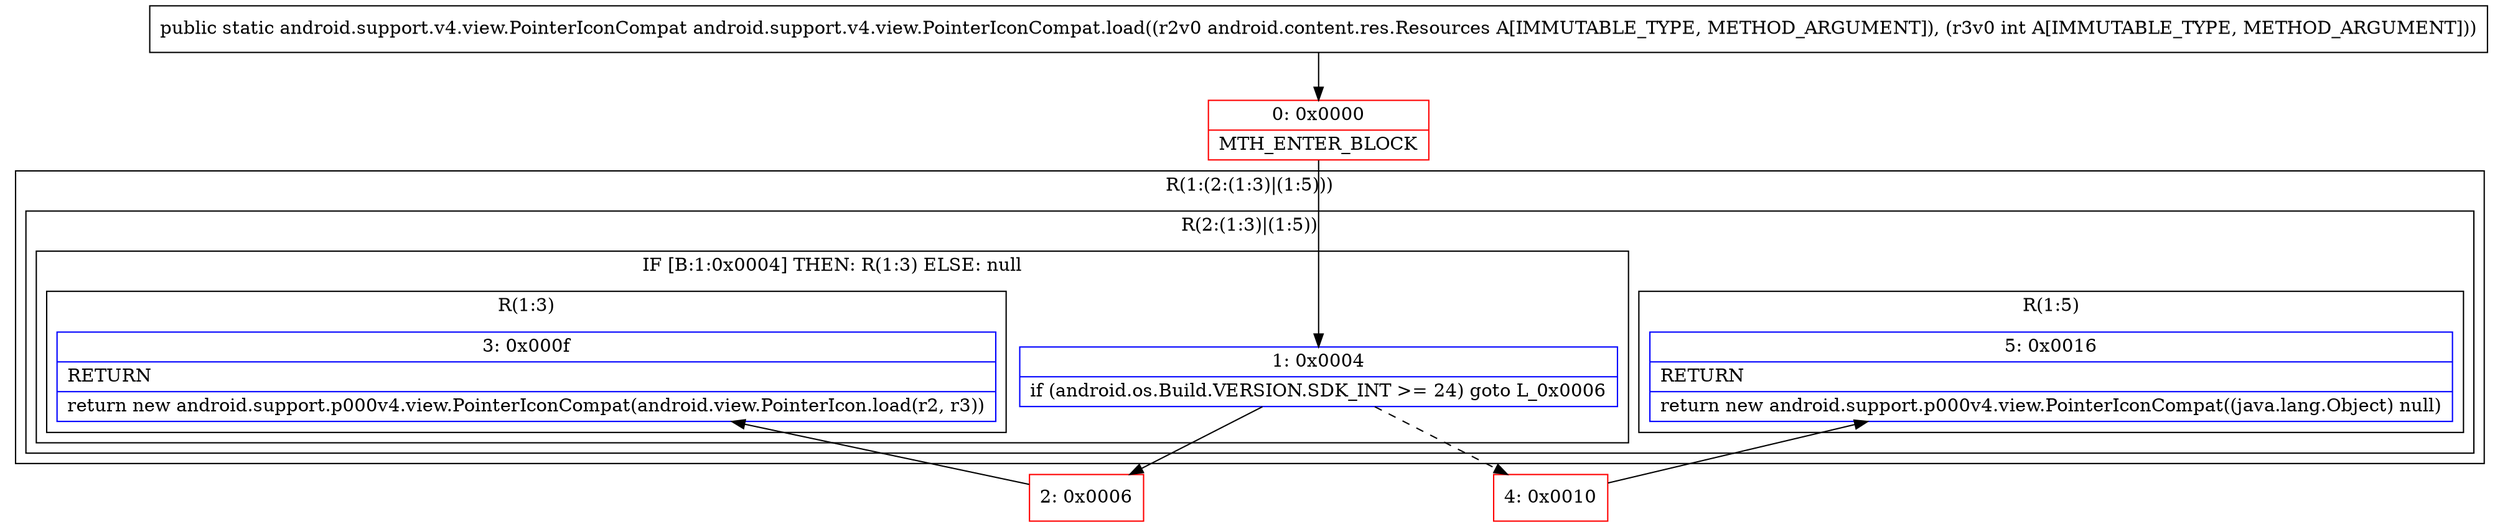 digraph "CFG forandroid.support.v4.view.PointerIconCompat.load(Landroid\/content\/res\/Resources;I)Landroid\/support\/v4\/view\/PointerIconCompat;" {
subgraph cluster_Region_1462831062 {
label = "R(1:(2:(1:3)|(1:5)))";
node [shape=record,color=blue];
subgraph cluster_Region_1865884093 {
label = "R(2:(1:3)|(1:5))";
node [shape=record,color=blue];
subgraph cluster_IfRegion_1601400734 {
label = "IF [B:1:0x0004] THEN: R(1:3) ELSE: null";
node [shape=record,color=blue];
Node_1 [shape=record,label="{1\:\ 0x0004|if (android.os.Build.VERSION.SDK_INT \>= 24) goto L_0x0006\l}"];
subgraph cluster_Region_1622692251 {
label = "R(1:3)";
node [shape=record,color=blue];
Node_3 [shape=record,label="{3\:\ 0x000f|RETURN\l|return new android.support.p000v4.view.PointerIconCompat(android.view.PointerIcon.load(r2, r3))\l}"];
}
}
subgraph cluster_Region_1072231917 {
label = "R(1:5)";
node [shape=record,color=blue];
Node_5 [shape=record,label="{5\:\ 0x0016|RETURN\l|return new android.support.p000v4.view.PointerIconCompat((java.lang.Object) null)\l}"];
}
}
}
Node_0 [shape=record,color=red,label="{0\:\ 0x0000|MTH_ENTER_BLOCK\l}"];
Node_2 [shape=record,color=red,label="{2\:\ 0x0006}"];
Node_4 [shape=record,color=red,label="{4\:\ 0x0010}"];
MethodNode[shape=record,label="{public static android.support.v4.view.PointerIconCompat android.support.v4.view.PointerIconCompat.load((r2v0 android.content.res.Resources A[IMMUTABLE_TYPE, METHOD_ARGUMENT]), (r3v0 int A[IMMUTABLE_TYPE, METHOD_ARGUMENT])) }"];
MethodNode -> Node_0;
Node_1 -> Node_2;
Node_1 -> Node_4[style=dashed];
Node_0 -> Node_1;
Node_2 -> Node_3;
Node_4 -> Node_5;
}


